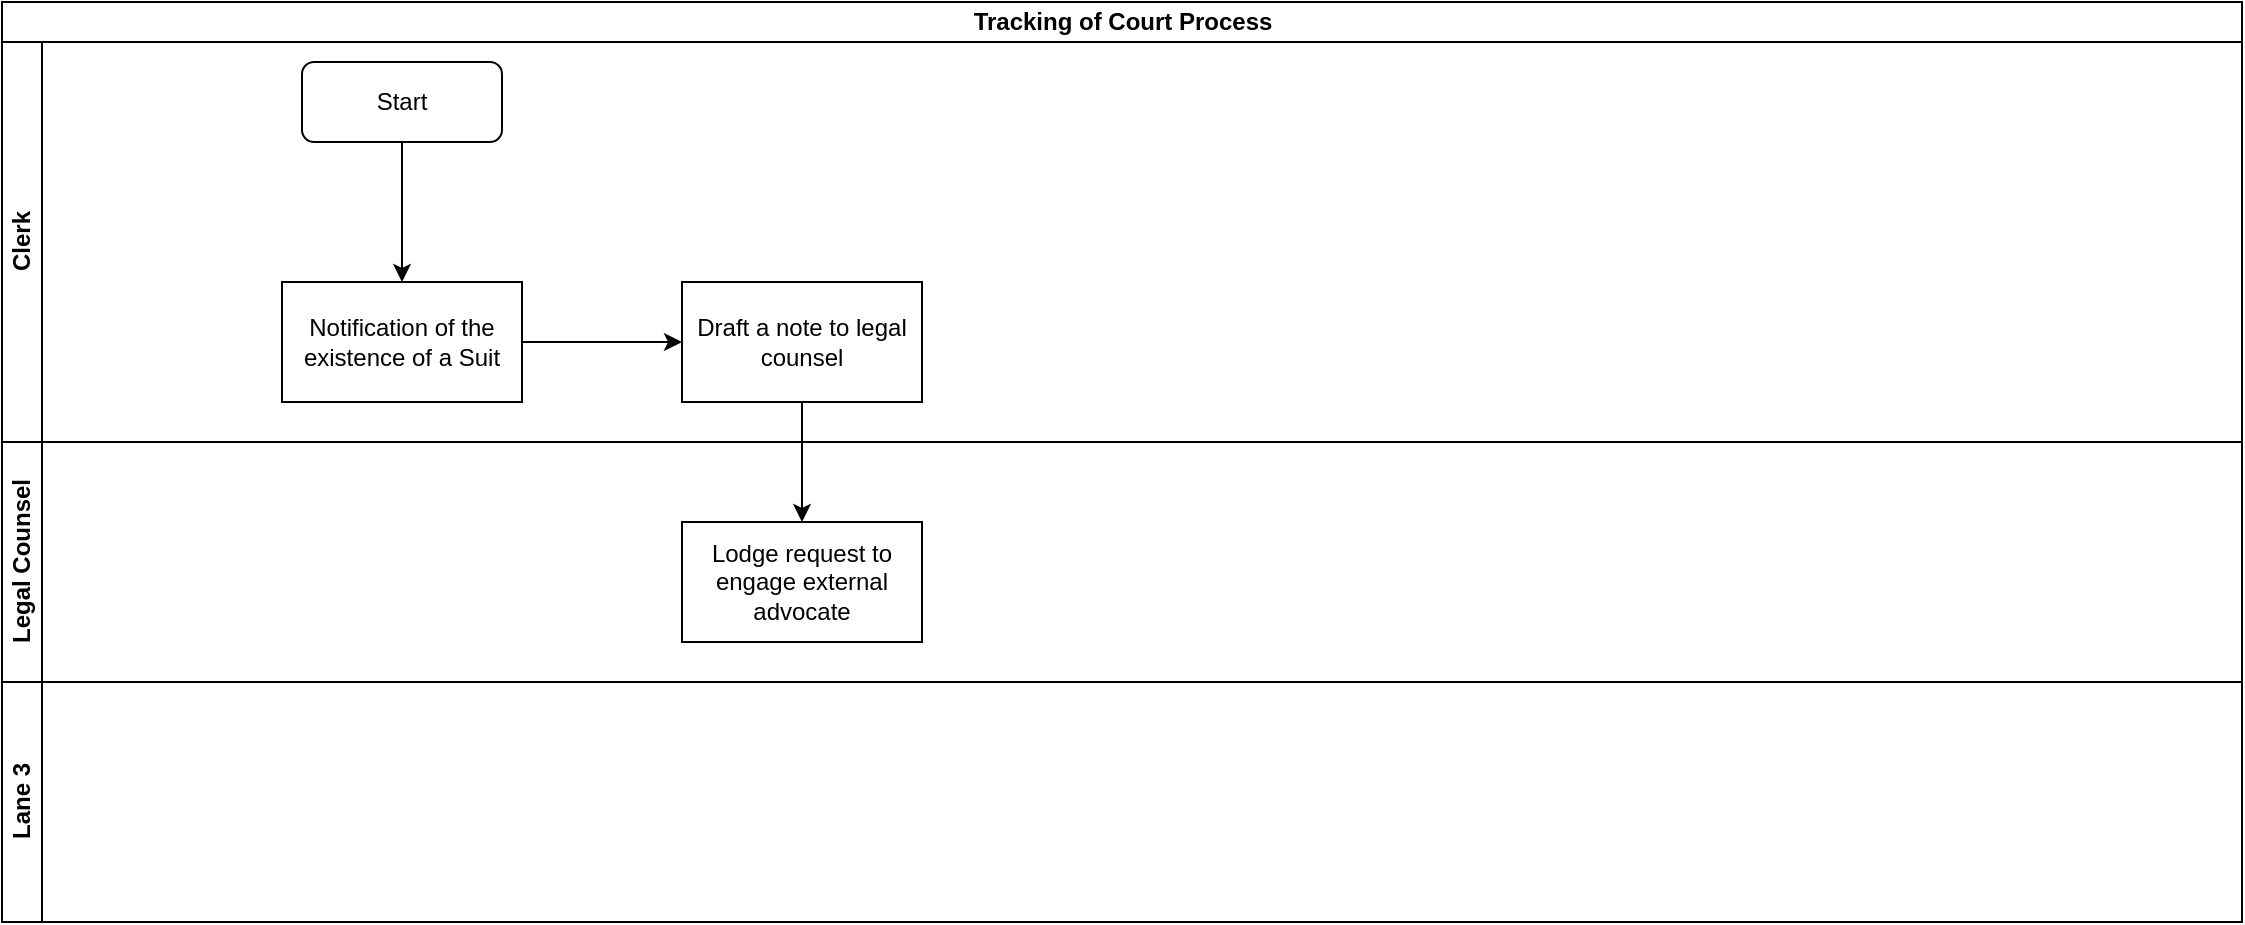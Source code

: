 <mxfile version="13.7.7" type="github">
  <diagram id="2C2RAHSvtbhslRnXX8nt" name="Page-1">
    <mxGraphModel dx="910" dy="487" grid="1" gridSize="10" guides="1" tooltips="1" connect="1" arrows="1" fold="1" page="1" pageScale="1" pageWidth="1169" pageHeight="827" math="0" shadow="0">
      <root>
        <mxCell id="0" />
        <mxCell id="1" parent="0" />
        <mxCell id="0tYKjvQS9MKQY607uUvP-1" value="Tracking of Court Process" style="swimlane;html=1;childLayout=stackLayout;resizeParent=1;resizeParentMax=0;horizontal=1;startSize=20;horizontalStack=0;" vertex="1" parent="1">
          <mxGeometry x="20" y="30" width="1120" height="460" as="geometry" />
        </mxCell>
        <mxCell id="0tYKjvQS9MKQY607uUvP-2" value="Clerk" style="swimlane;html=1;startSize=20;horizontal=0;" vertex="1" parent="0tYKjvQS9MKQY607uUvP-1">
          <mxGeometry y="20" width="1120" height="200" as="geometry" />
        </mxCell>
        <mxCell id="0tYKjvQS9MKQY607uUvP-5" value="Start" style="rounded=1;whiteSpace=wrap;html=1;" vertex="1" parent="0tYKjvQS9MKQY607uUvP-2">
          <mxGeometry x="150" y="10" width="100" height="40" as="geometry" />
        </mxCell>
        <mxCell id="0tYKjvQS9MKQY607uUvP-8" value="Notification of the existence of a Suit" style="rounded=0;whiteSpace=wrap;html=1;" vertex="1" parent="0tYKjvQS9MKQY607uUvP-2">
          <mxGeometry x="140" y="120" width="120" height="60" as="geometry" />
        </mxCell>
        <mxCell id="0tYKjvQS9MKQY607uUvP-3" value="Legal Counsel" style="swimlane;html=1;startSize=20;horizontal=0;" vertex="1" parent="0tYKjvQS9MKQY607uUvP-1">
          <mxGeometry y="220" width="1120" height="120" as="geometry" />
        </mxCell>
        <mxCell id="0tYKjvQS9MKQY607uUvP-11" value="Lodge request to engage external advocate" style="whiteSpace=wrap;html=1;rounded=0;" vertex="1" parent="0tYKjvQS9MKQY607uUvP-3">
          <mxGeometry x="340" y="40" width="120" height="60" as="geometry" />
        </mxCell>
        <mxCell id="0tYKjvQS9MKQY607uUvP-4" value="Lane 3" style="swimlane;html=1;startSize=20;horizontal=0;" vertex="1" parent="0tYKjvQS9MKQY607uUvP-1">
          <mxGeometry y="340" width="1120" height="120" as="geometry" />
        </mxCell>
        <mxCell id="0tYKjvQS9MKQY607uUvP-7" value="" style="edgeStyle=orthogonalEdgeStyle;rounded=0;orthogonalLoop=1;jettySize=auto;html=1;" edge="1" parent="1" source="0tYKjvQS9MKQY607uUvP-5">
          <mxGeometry relative="1" as="geometry">
            <mxPoint x="220" y="170" as="targetPoint" />
          </mxGeometry>
        </mxCell>
        <mxCell id="0tYKjvQS9MKQY607uUvP-12" value="" style="edgeStyle=orthogonalEdgeStyle;rounded=0;orthogonalLoop=1;jettySize=auto;html=1;" edge="1" parent="1" source="0tYKjvQS9MKQY607uUvP-9" target="0tYKjvQS9MKQY607uUvP-11">
          <mxGeometry relative="1" as="geometry" />
        </mxCell>
        <mxCell id="0tYKjvQS9MKQY607uUvP-9" value="Draft a note to legal counsel" style="whiteSpace=wrap;html=1;rounded=0;" vertex="1" parent="1">
          <mxGeometry x="360" y="170" width="120" height="60" as="geometry" />
        </mxCell>
        <mxCell id="0tYKjvQS9MKQY607uUvP-10" value="" style="edgeStyle=orthogonalEdgeStyle;rounded=0;orthogonalLoop=1;jettySize=auto;html=1;" edge="1" parent="1" source="0tYKjvQS9MKQY607uUvP-8" target="0tYKjvQS9MKQY607uUvP-9">
          <mxGeometry relative="1" as="geometry" />
        </mxCell>
      </root>
    </mxGraphModel>
  </diagram>
</mxfile>
